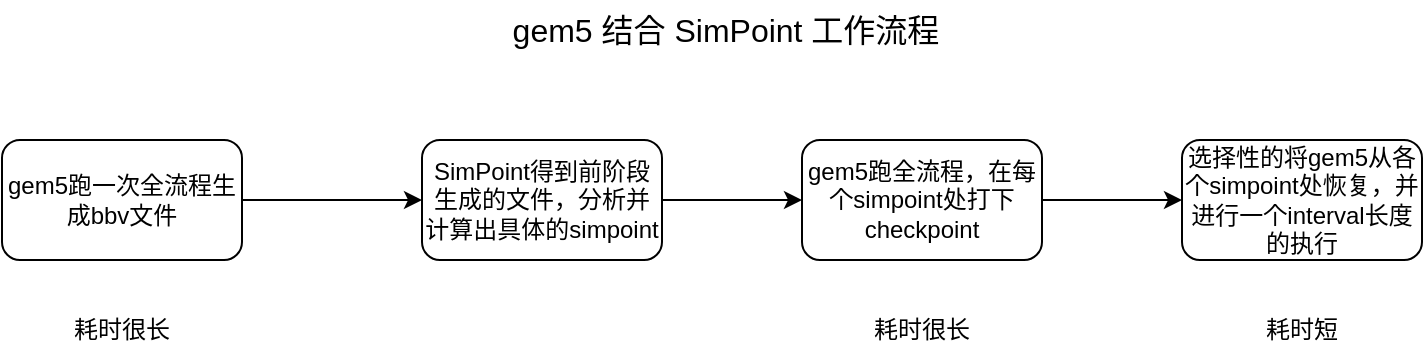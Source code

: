 <mxfile version="22.0.3" type="device">
  <diagram name="第 1 页" id="FjegeY91UVyLgFfhUFoo">
    <mxGraphModel dx="1114" dy="880" grid="0" gridSize="10" guides="1" tooltips="1" connect="1" arrows="1" fold="1" page="1" pageScale="1" pageWidth="4681" pageHeight="3300" math="0" shadow="0">
      <root>
        <mxCell id="0" />
        <mxCell id="1" parent="0" />
        <mxCell id="C5bYXWRNWK2AONIb-sZC-12" style="edgeStyle=orthogonalEdgeStyle;rounded=0;orthogonalLoop=1;jettySize=auto;html=1;exitX=1;exitY=0.5;exitDx=0;exitDy=0;entryX=0;entryY=0.5;entryDx=0;entryDy=0;" edge="1" parent="1" source="C5bYXWRNWK2AONIb-sZC-2" target="C5bYXWRNWK2AONIb-sZC-4">
          <mxGeometry relative="1" as="geometry" />
        </mxCell>
        <mxCell id="C5bYXWRNWK2AONIb-sZC-2" value="gem5跑一次全流程生成bbv文件" style="rounded=1;whiteSpace=wrap;html=1;" vertex="1" parent="1">
          <mxGeometry x="240" y="310" width="120" height="60" as="geometry" />
        </mxCell>
        <mxCell id="C5bYXWRNWK2AONIb-sZC-3" value="耗时很长" style="text;html=1;strokeColor=none;fillColor=none;align=center;verticalAlign=middle;whiteSpace=wrap;rounded=0;" vertex="1" parent="1">
          <mxGeometry x="270" y="390" width="60" height="30" as="geometry" />
        </mxCell>
        <mxCell id="C5bYXWRNWK2AONIb-sZC-13" style="edgeStyle=orthogonalEdgeStyle;rounded=0;orthogonalLoop=1;jettySize=auto;html=1;exitX=1;exitY=0.5;exitDx=0;exitDy=0;entryX=0;entryY=0.5;entryDx=0;entryDy=0;" edge="1" parent="1" source="C5bYXWRNWK2AONIb-sZC-4" target="C5bYXWRNWK2AONIb-sZC-6">
          <mxGeometry relative="1" as="geometry" />
        </mxCell>
        <mxCell id="C5bYXWRNWK2AONIb-sZC-4" value="SimPoint得到前阶段生成的文件，分析并计算出具体的simpoint" style="rounded=1;whiteSpace=wrap;html=1;" vertex="1" parent="1">
          <mxGeometry x="450" y="310" width="120" height="60" as="geometry" />
        </mxCell>
        <mxCell id="C5bYXWRNWK2AONIb-sZC-14" style="edgeStyle=orthogonalEdgeStyle;rounded=0;orthogonalLoop=1;jettySize=auto;html=1;exitX=1;exitY=0.5;exitDx=0;exitDy=0;entryX=0;entryY=0.5;entryDx=0;entryDy=0;" edge="1" parent="1" source="C5bYXWRNWK2AONIb-sZC-6" target="C5bYXWRNWK2AONIb-sZC-8">
          <mxGeometry relative="1" as="geometry" />
        </mxCell>
        <mxCell id="C5bYXWRNWK2AONIb-sZC-6" value="gem5跑全流程，在每个simpoint处打下checkpoint" style="rounded=1;whiteSpace=wrap;html=1;" vertex="1" parent="1">
          <mxGeometry x="640" y="310" width="120" height="60" as="geometry" />
        </mxCell>
        <mxCell id="C5bYXWRNWK2AONIb-sZC-7" value="耗时很长" style="text;html=1;strokeColor=none;fillColor=none;align=center;verticalAlign=middle;whiteSpace=wrap;rounded=0;" vertex="1" parent="1">
          <mxGeometry x="670" y="390" width="60" height="30" as="geometry" />
        </mxCell>
        <mxCell id="C5bYXWRNWK2AONIb-sZC-8" value="选择性的将gem5从各个simpoint处恢复，并进行一个interval长度的执行" style="rounded=1;whiteSpace=wrap;html=1;" vertex="1" parent="1">
          <mxGeometry x="830" y="310" width="120" height="60" as="geometry" />
        </mxCell>
        <mxCell id="C5bYXWRNWK2AONIb-sZC-9" value="耗时短" style="text;html=1;strokeColor=none;fillColor=none;align=center;verticalAlign=middle;whiteSpace=wrap;rounded=0;" vertex="1" parent="1">
          <mxGeometry x="860" y="390" width="60" height="30" as="geometry" />
        </mxCell>
        <mxCell id="C5bYXWRNWK2AONIb-sZC-10" value="gem5 结合 SimPoint 工作流程" style="text;html=1;strokeColor=none;fillColor=none;align=center;verticalAlign=middle;whiteSpace=wrap;rounded=0;fontSize=16;" vertex="1" parent="1">
          <mxGeometry x="482" y="240" width="240" height="30" as="geometry" />
        </mxCell>
      </root>
    </mxGraphModel>
  </diagram>
</mxfile>
